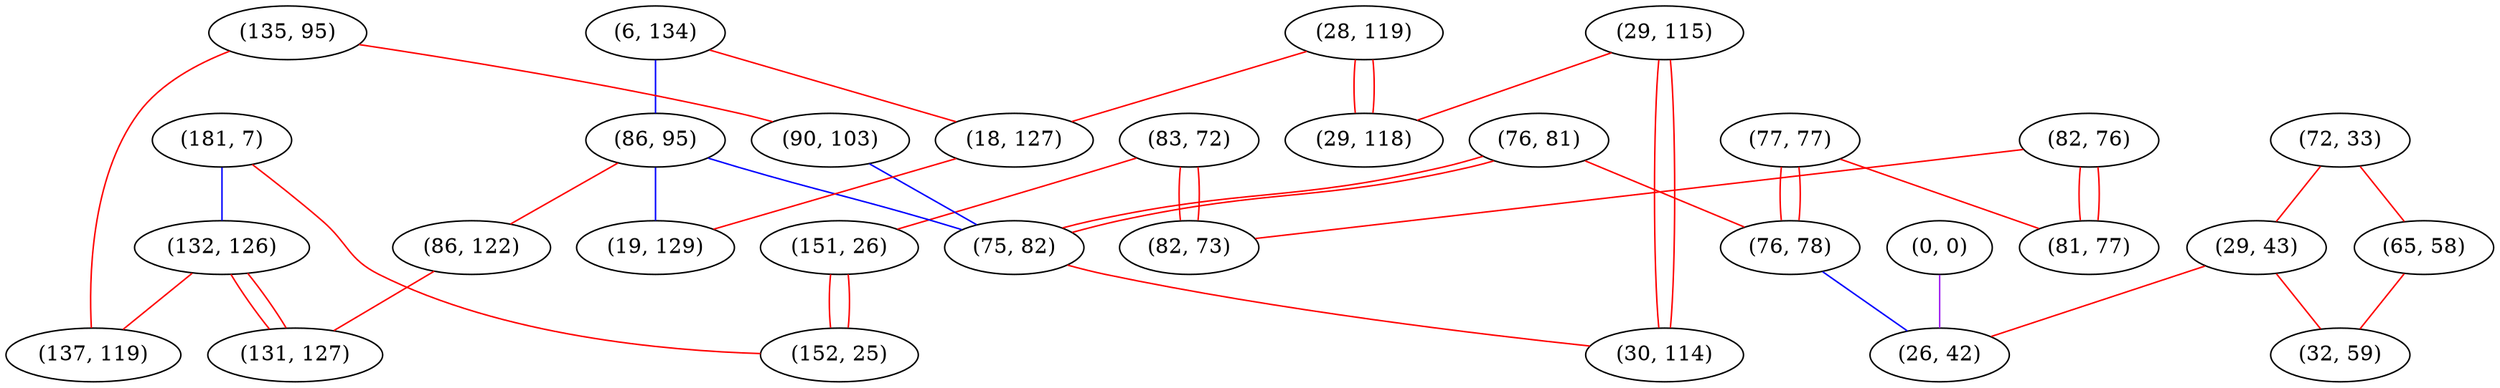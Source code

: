 graph "" {
"(83, 72)";
"(77, 77)";
"(6, 134)";
"(72, 33)";
"(135, 95)";
"(151, 26)";
"(90, 103)";
"(181, 7)";
"(86, 95)";
"(132, 126)";
"(82, 76)";
"(29, 115)";
"(65, 58)";
"(86, 122)";
"(29, 43)";
"(76, 81)";
"(82, 73)";
"(75, 82)";
"(30, 114)";
"(32, 59)";
"(0, 0)";
"(76, 78)";
"(28, 119)";
"(137, 119)";
"(29, 118)";
"(131, 127)";
"(26, 42)";
"(18, 127)";
"(81, 77)";
"(152, 25)";
"(19, 129)";
"(83, 72)" -- "(151, 26)"  [color=red, key=0, weight=1];
"(83, 72)" -- "(82, 73)"  [color=red, key=0, weight=1];
"(83, 72)" -- "(82, 73)"  [color=red, key=1, weight=1];
"(77, 77)" -- "(81, 77)"  [color=red, key=0, weight=1];
"(77, 77)" -- "(76, 78)"  [color=red, key=0, weight=1];
"(77, 77)" -- "(76, 78)"  [color=red, key=1, weight=1];
"(6, 134)" -- "(18, 127)"  [color=red, key=0, weight=1];
"(6, 134)" -- "(86, 95)"  [color=blue, key=0, weight=3];
"(72, 33)" -- "(65, 58)"  [color=red, key=0, weight=1];
"(72, 33)" -- "(29, 43)"  [color=red, key=0, weight=1];
"(135, 95)" -- "(90, 103)"  [color=red, key=0, weight=1];
"(135, 95)" -- "(137, 119)"  [color=red, key=0, weight=1];
"(151, 26)" -- "(152, 25)"  [color=red, key=0, weight=1];
"(151, 26)" -- "(152, 25)"  [color=red, key=1, weight=1];
"(90, 103)" -- "(75, 82)"  [color=blue, key=0, weight=3];
"(181, 7)" -- "(152, 25)"  [color=red, key=0, weight=1];
"(181, 7)" -- "(132, 126)"  [color=blue, key=0, weight=3];
"(86, 95)" -- "(75, 82)"  [color=blue, key=0, weight=3];
"(86, 95)" -- "(86, 122)"  [color=red, key=0, weight=1];
"(86, 95)" -- "(19, 129)"  [color=blue, key=0, weight=3];
"(132, 126)" -- "(131, 127)"  [color=red, key=0, weight=1];
"(132, 126)" -- "(131, 127)"  [color=red, key=1, weight=1];
"(132, 126)" -- "(137, 119)"  [color=red, key=0, weight=1];
"(82, 76)" -- "(81, 77)"  [color=red, key=0, weight=1];
"(82, 76)" -- "(81, 77)"  [color=red, key=1, weight=1];
"(82, 76)" -- "(82, 73)"  [color=red, key=0, weight=1];
"(29, 115)" -- "(29, 118)"  [color=red, key=0, weight=1];
"(29, 115)" -- "(30, 114)"  [color=red, key=0, weight=1];
"(29, 115)" -- "(30, 114)"  [color=red, key=1, weight=1];
"(65, 58)" -- "(32, 59)"  [color=red, key=0, weight=1];
"(86, 122)" -- "(131, 127)"  [color=red, key=0, weight=1];
"(29, 43)" -- "(32, 59)"  [color=red, key=0, weight=1];
"(29, 43)" -- "(26, 42)"  [color=red, key=0, weight=1];
"(76, 81)" -- "(75, 82)"  [color=red, key=0, weight=1];
"(76, 81)" -- "(75, 82)"  [color=red, key=1, weight=1];
"(76, 81)" -- "(76, 78)"  [color=red, key=0, weight=1];
"(75, 82)" -- "(30, 114)"  [color=red, key=0, weight=1];
"(0, 0)" -- "(26, 42)"  [color=purple, key=0, weight=4];
"(76, 78)" -- "(26, 42)"  [color=blue, key=0, weight=3];
"(28, 119)" -- "(18, 127)"  [color=red, key=0, weight=1];
"(28, 119)" -- "(29, 118)"  [color=red, key=0, weight=1];
"(28, 119)" -- "(29, 118)"  [color=red, key=1, weight=1];
"(18, 127)" -- "(19, 129)"  [color=red, key=0, weight=1];
}
